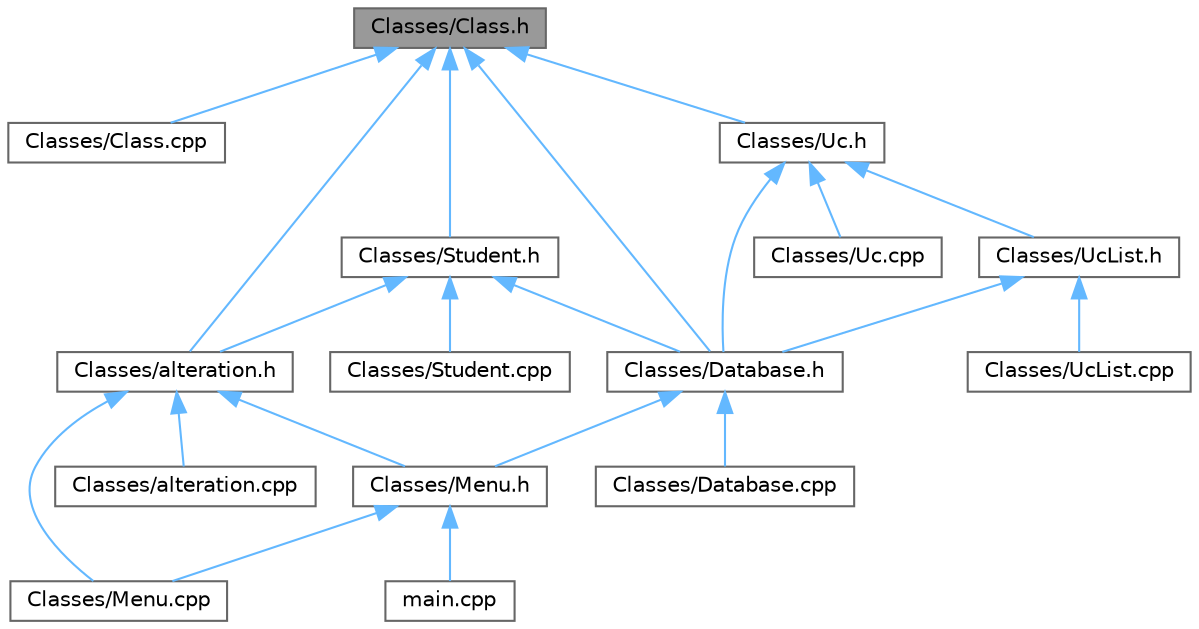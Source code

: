 digraph "Classes/Class.h"
{
 // LATEX_PDF_SIZE
  bgcolor="transparent";
  edge [fontname=Helvetica,fontsize=10,labelfontname=Helvetica,labelfontsize=10];
  node [fontname=Helvetica,fontsize=10,shape=box,height=0.2,width=0.4];
  Node1 [label="Classes/Class.h",height=0.2,width=0.4,color="gray40", fillcolor="grey60", style="filled", fontcolor="black",tooltip=" "];
  Node1 -> Node2 [dir="back",color="steelblue1",style="solid"];
  Node2 [label="Classes/Class.cpp",height=0.2,width=0.4,color="grey40", fillcolor="white", style="filled",URL="$_class_8cpp.html",tooltip=" "];
  Node1 -> Node3 [dir="back",color="steelblue1",style="solid"];
  Node3 [label="Classes/Database.h",height=0.2,width=0.4,color="grey40", fillcolor="white", style="filled",URL="$_database_8h.html",tooltip=" "];
  Node3 -> Node4 [dir="back",color="steelblue1",style="solid"];
  Node4 [label="Classes/Database.cpp",height=0.2,width=0.4,color="grey40", fillcolor="white", style="filled",URL="$_database_8cpp.html",tooltip=" "];
  Node3 -> Node5 [dir="back",color="steelblue1",style="solid"];
  Node5 [label="Classes/Menu.h",height=0.2,width=0.4,color="grey40", fillcolor="white", style="filled",URL="$_menu_8h.html",tooltip=" "];
  Node5 -> Node6 [dir="back",color="steelblue1",style="solid"];
  Node6 [label="Classes/Menu.cpp",height=0.2,width=0.4,color="grey40", fillcolor="white", style="filled",URL="$_menu_8cpp.html",tooltip=" "];
  Node5 -> Node7 [dir="back",color="steelblue1",style="solid"];
  Node7 [label="main.cpp",height=0.2,width=0.4,color="grey40", fillcolor="white", style="filled",URL="$main_8cpp.html",tooltip=" "];
  Node1 -> Node8 [dir="back",color="steelblue1",style="solid"];
  Node8 [label="Classes/Student.h",height=0.2,width=0.4,color="grey40", fillcolor="white", style="filled",URL="$_student_8h.html",tooltip=" "];
  Node8 -> Node3 [dir="back",color="steelblue1",style="solid"];
  Node8 -> Node9 [dir="back",color="steelblue1",style="solid"];
  Node9 [label="Classes/Student.cpp",height=0.2,width=0.4,color="grey40", fillcolor="white", style="filled",URL="$_student_8cpp.html",tooltip=" "];
  Node8 -> Node10 [dir="back",color="steelblue1",style="solid"];
  Node10 [label="Classes/alteration.h",height=0.2,width=0.4,color="grey40", fillcolor="white", style="filled",URL="$alteration_8h.html",tooltip=" "];
  Node10 -> Node6 [dir="back",color="steelblue1",style="solid"];
  Node10 -> Node5 [dir="back",color="steelblue1",style="solid"];
  Node10 -> Node11 [dir="back",color="steelblue1",style="solid"];
  Node11 [label="Classes/alteration.cpp",height=0.2,width=0.4,color="grey40", fillcolor="white", style="filled",URL="$alteration_8cpp.html",tooltip=" "];
  Node1 -> Node12 [dir="back",color="steelblue1",style="solid"];
  Node12 [label="Classes/Uc.h",height=0.2,width=0.4,color="grey40", fillcolor="white", style="filled",URL="$_uc_8h.html",tooltip=" "];
  Node12 -> Node3 [dir="back",color="steelblue1",style="solid"];
  Node12 -> Node13 [dir="back",color="steelblue1",style="solid"];
  Node13 [label="Classes/Uc.cpp",height=0.2,width=0.4,color="grey40", fillcolor="white", style="filled",URL="$_uc_8cpp.html",tooltip=" "];
  Node12 -> Node14 [dir="back",color="steelblue1",style="solid"];
  Node14 [label="Classes/UcList.h",height=0.2,width=0.4,color="grey40", fillcolor="white", style="filled",URL="$_uc_list_8h.html",tooltip=" "];
  Node14 -> Node3 [dir="back",color="steelblue1",style="solid"];
  Node14 -> Node15 [dir="back",color="steelblue1",style="solid"];
  Node15 [label="Classes/UcList.cpp",height=0.2,width=0.4,color="grey40", fillcolor="white", style="filled",URL="$_uc_list_8cpp.html",tooltip=" "];
  Node1 -> Node10 [dir="back",color="steelblue1",style="solid"];
}
